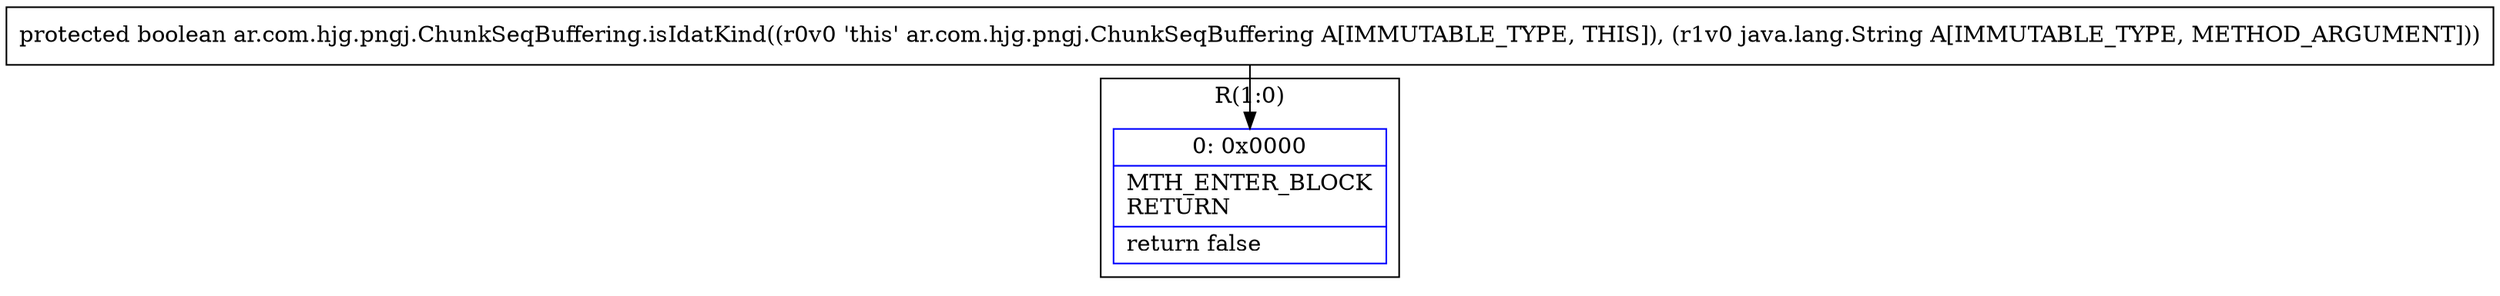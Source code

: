 digraph "CFG forar.com.hjg.pngj.ChunkSeqBuffering.isIdatKind(Ljava\/lang\/String;)Z" {
subgraph cluster_Region_694422909 {
label = "R(1:0)";
node [shape=record,color=blue];
Node_0 [shape=record,label="{0\:\ 0x0000|MTH_ENTER_BLOCK\lRETURN\l|return false\l}"];
}
MethodNode[shape=record,label="{protected boolean ar.com.hjg.pngj.ChunkSeqBuffering.isIdatKind((r0v0 'this' ar.com.hjg.pngj.ChunkSeqBuffering A[IMMUTABLE_TYPE, THIS]), (r1v0 java.lang.String A[IMMUTABLE_TYPE, METHOD_ARGUMENT])) }"];
MethodNode -> Node_0;
}


